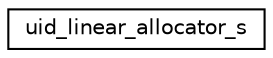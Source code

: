 digraph "Graphical Class Hierarchy"
{
 // LATEX_PDF_SIZE
  edge [fontname="Helvetica",fontsize="10",labelfontname="Helvetica",labelfontsize="10"];
  node [fontname="Helvetica",fontsize="10",shape=record];
  rankdir="LR";
  Node0 [label="uid_linear_allocator_s",height=0.2,width=0.4,color="black", fillcolor="white", style="filled",URL="$structuid__linear__allocator__s.html",tooltip=" "];
}
